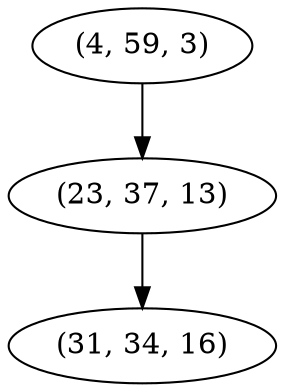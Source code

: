 digraph tree {
    "(4, 59, 3)";
    "(23, 37, 13)";
    "(31, 34, 16)";
    "(4, 59, 3)" -> "(23, 37, 13)";
    "(23, 37, 13)" -> "(31, 34, 16)";
}
